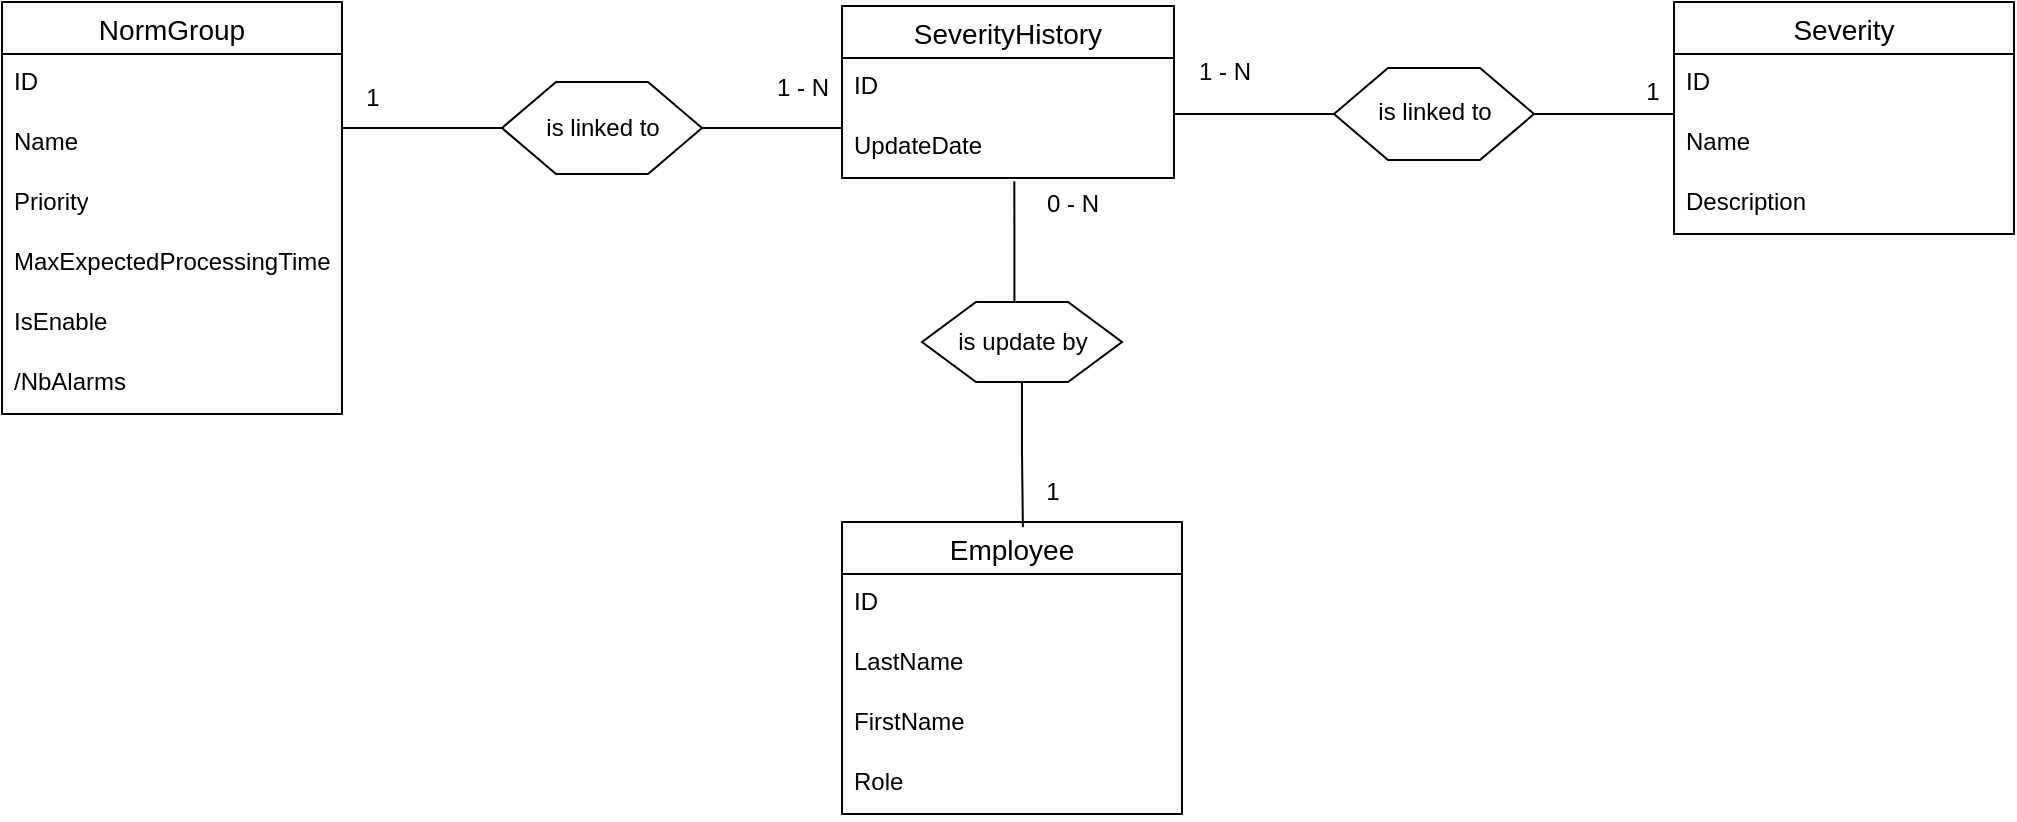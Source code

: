 <mxfile version="24.9.0">
  <diagram name="Page-1" id="kl_60sAFNMcZ2rVnlWA3">
    <mxGraphModel dx="1393" dy="763" grid="1" gridSize="10" guides="1" tooltips="1" connect="1" arrows="1" fold="1" page="1" pageScale="1" pageWidth="827" pageHeight="1169" math="0" shadow="0">
      <root>
        <mxCell id="0" />
        <mxCell id="1" parent="0" />
        <mxCell id="ICWKVJxLNMtSWyGu1Fdk-2" value="NormGroup" style="swimlane;fontStyle=0;childLayout=stackLayout;horizontal=1;startSize=26;horizontalStack=0;resizeParent=1;resizeParentMax=0;resizeLast=0;collapsible=1;marginBottom=0;align=center;fontSize=14;" parent="1" vertex="1">
          <mxGeometry y="80" width="170" height="206" as="geometry" />
        </mxCell>
        <mxCell id="ICWKVJxLNMtSWyGu1Fdk-3" value="ID" style="text;strokeColor=none;fillColor=none;spacingLeft=4;spacingRight=4;overflow=hidden;rotatable=0;points=[[0,0.5],[1,0.5]];portConstraint=eastwest;fontSize=12;whiteSpace=wrap;html=1;" parent="ICWKVJxLNMtSWyGu1Fdk-2" vertex="1">
          <mxGeometry y="26" width="170" height="30" as="geometry" />
        </mxCell>
        <mxCell id="ICWKVJxLNMtSWyGu1Fdk-4" value="Name" style="text;strokeColor=none;fillColor=none;spacingLeft=4;spacingRight=4;overflow=hidden;rotatable=0;points=[[0,0.5],[1,0.5]];portConstraint=eastwest;fontSize=12;whiteSpace=wrap;html=1;" parent="ICWKVJxLNMtSWyGu1Fdk-2" vertex="1">
          <mxGeometry y="56" width="170" height="30" as="geometry" />
        </mxCell>
        <mxCell id="ICWKVJxLNMtSWyGu1Fdk-5" value="Priority" style="text;strokeColor=none;fillColor=none;spacingLeft=4;spacingRight=4;overflow=hidden;rotatable=0;points=[[0,0.5],[1,0.5]];portConstraint=eastwest;fontSize=12;whiteSpace=wrap;html=1;" parent="ICWKVJxLNMtSWyGu1Fdk-2" vertex="1">
          <mxGeometry y="86" width="170" height="30" as="geometry" />
        </mxCell>
        <mxCell id="ICWKVJxLNMtSWyGu1Fdk-6" value="MaxExpectedProcessingTime" style="text;strokeColor=none;fillColor=none;spacingLeft=4;spacingRight=4;overflow=hidden;rotatable=0;points=[[0,0.5],[1,0.5]];portConstraint=eastwest;fontSize=12;whiteSpace=wrap;html=1;" parent="ICWKVJxLNMtSWyGu1Fdk-2" vertex="1">
          <mxGeometry y="116" width="170" height="30" as="geometry" />
        </mxCell>
        <mxCell id="cnaZjlKw-iziImBtnKRu-1" value="IsEnable" style="text;strokeColor=none;fillColor=none;spacingLeft=4;spacingRight=4;overflow=hidden;rotatable=0;points=[[0,0.5],[1,0.5]];portConstraint=eastwest;fontSize=12;whiteSpace=wrap;html=1;" vertex="1" parent="ICWKVJxLNMtSWyGu1Fdk-2">
          <mxGeometry y="146" width="170" height="30" as="geometry" />
        </mxCell>
        <mxCell id="cnaZjlKw-iziImBtnKRu-2" value="/NbAlarms" style="text;strokeColor=none;fillColor=none;spacingLeft=4;spacingRight=4;overflow=hidden;rotatable=0;points=[[0,0.5],[1,0.5]];portConstraint=eastwest;fontSize=12;whiteSpace=wrap;html=1;" vertex="1" parent="ICWKVJxLNMtSWyGu1Fdk-2">
          <mxGeometry y="176" width="170" height="30" as="geometry" />
        </mxCell>
        <mxCell id="ICWKVJxLNMtSWyGu1Fdk-7" value="SeverityHistory" style="swimlane;fontStyle=0;childLayout=stackLayout;horizontal=1;startSize=26;horizontalStack=0;resizeParent=1;resizeParentMax=0;resizeLast=0;collapsible=1;marginBottom=0;align=center;fontSize=14;" parent="1" vertex="1">
          <mxGeometry x="420" y="82" width="166" height="86" as="geometry" />
        </mxCell>
        <mxCell id="ICWKVJxLNMtSWyGu1Fdk-16" value="ID" style="text;strokeColor=none;fillColor=none;spacingLeft=4;spacingRight=4;overflow=hidden;rotatable=0;points=[[0,0.5],[1,0.5]];portConstraint=eastwest;fontSize=12;whiteSpace=wrap;html=1;" parent="ICWKVJxLNMtSWyGu1Fdk-7" vertex="1">
          <mxGeometry y="26" width="166" height="30" as="geometry" />
        </mxCell>
        <mxCell id="ICWKVJxLNMtSWyGu1Fdk-8" value="UpdateDate" style="text;strokeColor=none;fillColor=none;spacingLeft=4;spacingRight=4;overflow=hidden;rotatable=0;points=[[0,0.5],[1,0.5]];portConstraint=eastwest;fontSize=12;whiteSpace=wrap;html=1;" parent="ICWKVJxLNMtSWyGu1Fdk-7" vertex="1">
          <mxGeometry y="56" width="166" height="30" as="geometry" />
        </mxCell>
        <mxCell id="ICWKVJxLNMtSWyGu1Fdk-11" value="Severity" style="swimlane;fontStyle=0;childLayout=stackLayout;horizontal=1;startSize=26;horizontalStack=0;resizeParent=1;resizeParentMax=0;resizeLast=0;collapsible=1;marginBottom=0;align=center;fontSize=14;" parent="1" vertex="1">
          <mxGeometry x="836" y="80" width="170" height="116" as="geometry" />
        </mxCell>
        <mxCell id="ICWKVJxLNMtSWyGu1Fdk-12" value="ID" style="text;strokeColor=none;fillColor=none;spacingLeft=4;spacingRight=4;overflow=hidden;rotatable=0;points=[[0,0.5],[1,0.5]];portConstraint=eastwest;fontSize=12;whiteSpace=wrap;html=1;" parent="ICWKVJxLNMtSWyGu1Fdk-11" vertex="1">
          <mxGeometry y="26" width="170" height="30" as="geometry" />
        </mxCell>
        <mxCell id="ICWKVJxLNMtSWyGu1Fdk-13" value="Name" style="text;strokeColor=none;fillColor=none;spacingLeft=4;spacingRight=4;overflow=hidden;rotatable=0;points=[[0,0.5],[1,0.5]];portConstraint=eastwest;fontSize=12;whiteSpace=wrap;html=1;" parent="ICWKVJxLNMtSWyGu1Fdk-11" vertex="1">
          <mxGeometry y="56" width="170" height="30" as="geometry" />
        </mxCell>
        <mxCell id="ICWKVJxLNMtSWyGu1Fdk-14" value="Description" style="text;strokeColor=none;fillColor=none;spacingLeft=4;spacingRight=4;overflow=hidden;rotatable=0;points=[[0,0.5],[1,0.5]];portConstraint=eastwest;fontSize=12;whiteSpace=wrap;html=1;" parent="ICWKVJxLNMtSWyGu1Fdk-11" vertex="1">
          <mxGeometry y="86" width="170" height="30" as="geometry" />
        </mxCell>
        <mxCell id="ICWKVJxLNMtSWyGu1Fdk-17" value="Employee" style="swimlane;fontStyle=0;childLayout=stackLayout;horizontal=1;startSize=26;horizontalStack=0;resizeParent=1;resizeParentMax=0;resizeLast=0;collapsible=1;marginBottom=0;align=center;fontSize=14;" parent="1" vertex="1">
          <mxGeometry x="420" y="340" width="170" height="146" as="geometry" />
        </mxCell>
        <mxCell id="ICWKVJxLNMtSWyGu1Fdk-18" value="ID" style="text;strokeColor=none;fillColor=none;spacingLeft=4;spacingRight=4;overflow=hidden;rotatable=0;points=[[0,0.5],[1,0.5]];portConstraint=eastwest;fontSize=12;whiteSpace=wrap;html=1;" parent="ICWKVJxLNMtSWyGu1Fdk-17" vertex="1">
          <mxGeometry y="26" width="170" height="30" as="geometry" />
        </mxCell>
        <mxCell id="ICWKVJxLNMtSWyGu1Fdk-19" value="LastName" style="text;strokeColor=none;fillColor=none;spacingLeft=4;spacingRight=4;overflow=hidden;rotatable=0;points=[[0,0.5],[1,0.5]];portConstraint=eastwest;fontSize=12;whiteSpace=wrap;html=1;" parent="ICWKVJxLNMtSWyGu1Fdk-17" vertex="1">
          <mxGeometry y="56" width="170" height="30" as="geometry" />
        </mxCell>
        <mxCell id="ICWKVJxLNMtSWyGu1Fdk-20" value="FirstName" style="text;strokeColor=none;fillColor=none;spacingLeft=4;spacingRight=4;overflow=hidden;rotatable=0;points=[[0,0.5],[1,0.5]];portConstraint=eastwest;fontSize=12;whiteSpace=wrap;html=1;" parent="ICWKVJxLNMtSWyGu1Fdk-17" vertex="1">
          <mxGeometry y="86" width="170" height="30" as="geometry" />
        </mxCell>
        <mxCell id="ICWKVJxLNMtSWyGu1Fdk-21" value="Role" style="text;strokeColor=none;fillColor=none;spacingLeft=4;spacingRight=4;overflow=hidden;rotatable=0;points=[[0,0.5],[1,0.5]];portConstraint=eastwest;fontSize=12;whiteSpace=wrap;html=1;" parent="ICWKVJxLNMtSWyGu1Fdk-17" vertex="1">
          <mxGeometry y="116" width="170" height="30" as="geometry" />
        </mxCell>
        <mxCell id="ICWKVJxLNMtSWyGu1Fdk-47" value="" style="group" parent="1" vertex="1" connectable="0">
          <mxGeometry x="190" y="120" width="235" height="46" as="geometry" />
        </mxCell>
        <mxCell id="ICWKVJxLNMtSWyGu1Fdk-23" value="" style="edgeStyle=orthogonalEdgeStyle;rounded=0;orthogonalLoop=1;jettySize=auto;html=1;endArrow=none;endFill=0;" parent="ICWKVJxLNMtSWyGu1Fdk-47" source="ICWKVJxLNMtSWyGu1Fdk-4" target="ICWKVJxLNMtSWyGu1Fdk-1" edge="1">
          <mxGeometry relative="1" as="geometry">
            <mxPoint x="-20" y="21.467" as="sourcePoint" />
            <mxPoint x="170" y="21.467" as="targetPoint" />
            <Array as="points">
              <mxPoint y="23" />
              <mxPoint y="23" />
            </Array>
          </mxGeometry>
        </mxCell>
        <mxCell id="ICWKVJxLNMtSWyGu1Fdk-41" value="" style="group" parent="ICWKVJxLNMtSWyGu1Fdk-47" vertex="1" connectable="0">
          <mxGeometry x="60" width="175" height="46" as="geometry" />
        </mxCell>
        <mxCell id="ICWKVJxLNMtSWyGu1Fdk-1" value="" style="verticalLabelPosition=bottom;verticalAlign=top;html=1;shape=hexagon;perimeter=hexagonPerimeter2;arcSize=6;size=0.27;" parent="ICWKVJxLNMtSWyGu1Fdk-41" vertex="1">
          <mxGeometry width="100" height="46" as="geometry" />
        </mxCell>
        <mxCell id="ICWKVJxLNMtSWyGu1Fdk-67" value="is linked to" style="text;html=1;align=center;verticalAlign=middle;resizable=0;points=[];autosize=1;strokeColor=none;fillColor=none;" parent="ICWKVJxLNMtSWyGu1Fdk-41" vertex="1">
          <mxGeometry x="10" y="8" width="80" height="30" as="geometry" />
        </mxCell>
        <mxCell id="ICWKVJxLNMtSWyGu1Fdk-71" value="1 - N" style="text;html=1;align=center;verticalAlign=middle;resizable=0;points=[];autosize=1;strokeColor=none;fillColor=none;" parent="ICWKVJxLNMtSWyGu1Fdk-41" vertex="1">
          <mxGeometry x="125" y="-12" width="50" height="30" as="geometry" />
        </mxCell>
        <mxCell id="ICWKVJxLNMtSWyGu1Fdk-22" style="edgeStyle=orthogonalEdgeStyle;rounded=0;orthogonalLoop=1;jettySize=auto;html=1;endArrow=none;endFill=0;" parent="ICWKVJxLNMtSWyGu1Fdk-47" source="ICWKVJxLNMtSWyGu1Fdk-1" target="ICWKVJxLNMtSWyGu1Fdk-8" edge="1">
          <mxGeometry relative="1" as="geometry">
            <Array as="points">
              <mxPoint x="190" y="23" />
              <mxPoint x="190" y="23" />
            </Array>
          </mxGeometry>
        </mxCell>
        <mxCell id="ICWKVJxLNMtSWyGu1Fdk-56" value="" style="edgeStyle=orthogonalEdgeStyle;rounded=0;orthogonalLoop=1;jettySize=auto;html=1;endArrow=none;endFill=0;" parent="1" target="ICWKVJxLNMtSWyGu1Fdk-58" edge="1">
          <mxGeometry relative="1" as="geometry">
            <mxPoint x="586" y="136" as="sourcePoint" />
            <mxPoint x="776" y="134" as="targetPoint" />
            <Array as="points">
              <mxPoint x="606" y="136" />
              <mxPoint x="606" y="136" />
            </Array>
          </mxGeometry>
        </mxCell>
        <mxCell id="ICWKVJxLNMtSWyGu1Fdk-57" value="" style="group" parent="1" vertex="1" connectable="0">
          <mxGeometry x="666" y="113" width="151" height="46" as="geometry" />
        </mxCell>
        <mxCell id="ICWKVJxLNMtSWyGu1Fdk-58" value="" style="verticalLabelPosition=bottom;verticalAlign=top;html=1;shape=hexagon;perimeter=hexagonPerimeter2;arcSize=6;size=0.27;" parent="ICWKVJxLNMtSWyGu1Fdk-57" vertex="1">
          <mxGeometry width="100" height="46" as="geometry" />
        </mxCell>
        <mxCell id="ICWKVJxLNMtSWyGu1Fdk-68" value="is linked to" style="text;html=1;align=center;verticalAlign=middle;resizable=0;points=[];autosize=1;strokeColor=none;fillColor=none;" parent="ICWKVJxLNMtSWyGu1Fdk-57" vertex="1">
          <mxGeometry x="10" y="7" width="80" height="30" as="geometry" />
        </mxCell>
        <mxCell id="ICWKVJxLNMtSWyGu1Fdk-59" style="edgeStyle=orthogonalEdgeStyle;rounded=0;orthogonalLoop=1;jettySize=auto;html=1;endArrow=none;endFill=0;" parent="1" source="ICWKVJxLNMtSWyGu1Fdk-58" edge="1">
          <mxGeometry relative="1" as="geometry">
            <mxPoint x="836" y="136" as="targetPoint" />
            <Array as="points">
              <mxPoint x="796" y="136" />
              <mxPoint x="796" y="136" />
            </Array>
          </mxGeometry>
        </mxCell>
        <mxCell id="ICWKVJxLNMtSWyGu1Fdk-61" value="" style="group" parent="1" vertex="1" connectable="0">
          <mxGeometry x="460" y="230" width="150" height="40" as="geometry" />
        </mxCell>
        <mxCell id="ICWKVJxLNMtSWyGu1Fdk-62" value="" style="verticalLabelPosition=bottom;verticalAlign=top;html=1;shape=hexagon;perimeter=hexagonPerimeter2;arcSize=6;size=0.27;" parent="ICWKVJxLNMtSWyGu1Fdk-61" vertex="1">
          <mxGeometry width="100" height="40" as="geometry" />
        </mxCell>
        <mxCell id="ICWKVJxLNMtSWyGu1Fdk-69" value="is update by" style="text;html=1;align=center;verticalAlign=middle;resizable=0;points=[];autosize=1;strokeColor=none;fillColor=none;" parent="ICWKVJxLNMtSWyGu1Fdk-61" vertex="1">
          <mxGeometry x="5" y="5" width="90" height="30" as="geometry" />
        </mxCell>
        <mxCell id="ICWKVJxLNMtSWyGu1Fdk-65" style="edgeStyle=orthogonalEdgeStyle;rounded=0;orthogonalLoop=1;jettySize=auto;html=1;entryX=0.519;entryY=1.056;entryDx=0;entryDy=0;entryPerimeter=0;endArrow=none;endFill=0;" parent="1" source="ICWKVJxLNMtSWyGu1Fdk-62" target="ICWKVJxLNMtSWyGu1Fdk-8" edge="1">
          <mxGeometry relative="1" as="geometry">
            <Array as="points">
              <mxPoint x="506" y="190" />
            </Array>
          </mxGeometry>
        </mxCell>
        <mxCell id="ICWKVJxLNMtSWyGu1Fdk-66" style="edgeStyle=orthogonalEdgeStyle;rounded=0;orthogonalLoop=1;jettySize=auto;html=1;endArrow=none;endFill=0;entryX=0.532;entryY=0.018;entryDx=0;entryDy=0;entryPerimeter=0;" parent="1" source="ICWKVJxLNMtSWyGu1Fdk-62" target="ICWKVJxLNMtSWyGu1Fdk-17" edge="1">
          <mxGeometry relative="1" as="geometry">
            <mxPoint x="510" y="340" as="targetPoint" />
            <Array as="points" />
          </mxGeometry>
        </mxCell>
        <mxCell id="ICWKVJxLNMtSWyGu1Fdk-70" value="1" style="text;html=1;align=center;verticalAlign=middle;resizable=0;points=[];autosize=1;strokeColor=none;fillColor=none;" parent="1" vertex="1">
          <mxGeometry x="170" y="113" width="30" height="30" as="geometry" />
        </mxCell>
        <mxCell id="ICWKVJxLNMtSWyGu1Fdk-72" value="0 - N" style="text;html=1;align=center;verticalAlign=middle;resizable=0;points=[];autosize=1;strokeColor=none;fillColor=none;" parent="1" vertex="1">
          <mxGeometry x="510" y="166" width="50" height="30" as="geometry" />
        </mxCell>
        <mxCell id="ICWKVJxLNMtSWyGu1Fdk-73" value="1" style="text;html=1;align=center;verticalAlign=middle;resizable=0;points=[];autosize=1;strokeColor=none;fillColor=none;" parent="1" vertex="1">
          <mxGeometry x="510" y="310" width="30" height="30" as="geometry" />
        </mxCell>
        <mxCell id="ICWKVJxLNMtSWyGu1Fdk-74" value="1 - N" style="text;html=1;align=center;verticalAlign=middle;resizable=0;points=[];autosize=1;strokeColor=none;fillColor=none;" parent="1" vertex="1">
          <mxGeometry x="586" y="100" width="50" height="30" as="geometry" />
        </mxCell>
        <mxCell id="ICWKVJxLNMtSWyGu1Fdk-75" value="1" style="text;html=1;align=center;verticalAlign=middle;resizable=0;points=[];autosize=1;strokeColor=none;fillColor=none;" parent="1" vertex="1">
          <mxGeometry x="810" y="110" width="30" height="30" as="geometry" />
        </mxCell>
      </root>
    </mxGraphModel>
  </diagram>
</mxfile>
